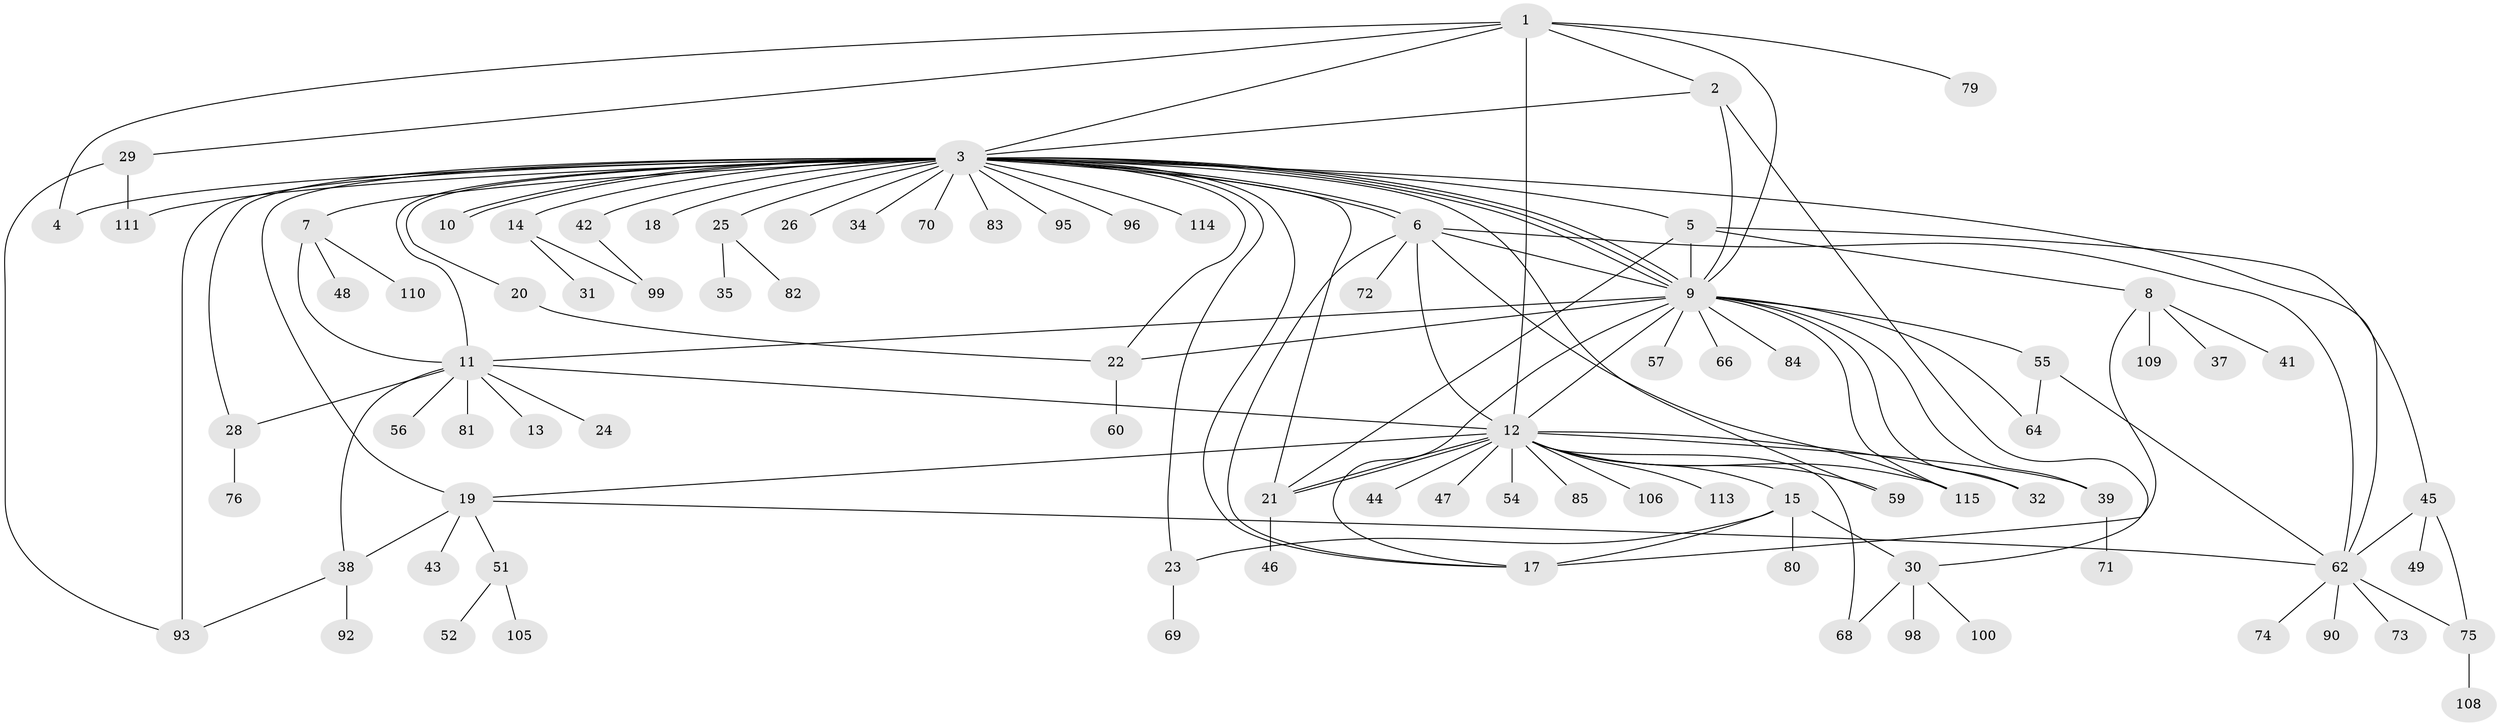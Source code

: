 // Generated by graph-tools (version 1.1) at 2025/23/03/03/25 07:23:51]
// undirected, 88 vertices, 132 edges
graph export_dot {
graph [start="1"]
  node [color=gray90,style=filled];
  1 [super="+101"];
  2 [super="+87"];
  3 [super="+33"];
  4 [super="+112"];
  5 [super="+65"];
  6 [super="+102"];
  7 [super="+27"];
  8 [super="+78"];
  9 [super="+16"];
  10;
  11 [super="+97"];
  12 [super="+58"];
  13;
  14 [super="+63"];
  15 [super="+104"];
  17 [super="+116"];
  18 [super="+36"];
  19;
  20 [super="+53"];
  21 [super="+88"];
  22;
  23 [super="+89"];
  24;
  25;
  26;
  28 [super="+40"];
  29;
  30 [super="+50"];
  31;
  32;
  34;
  35;
  37 [super="+61"];
  38 [super="+77"];
  39 [super="+107"];
  41;
  42;
  43;
  44;
  45 [super="+86"];
  46;
  47;
  48 [super="+103"];
  49;
  51 [super="+67"];
  52;
  54;
  55;
  56;
  57;
  59;
  60;
  62 [super="+91"];
  64 [super="+94"];
  66;
  68;
  69;
  70;
  71;
  72;
  73;
  74;
  75;
  76;
  79;
  80;
  81;
  82;
  83;
  84;
  85;
  90;
  92;
  93;
  95;
  96;
  98;
  99;
  100;
  105;
  106;
  108;
  109;
  110;
  111;
  113;
  114;
  115;
  1 -- 2;
  1 -- 3;
  1 -- 4;
  1 -- 9;
  1 -- 29;
  1 -- 79;
  1 -- 12;
  2 -- 3;
  2 -- 30;
  2 -- 9;
  3 -- 4;
  3 -- 5;
  3 -- 6;
  3 -- 6;
  3 -- 7;
  3 -- 9;
  3 -- 9;
  3 -- 9;
  3 -- 10;
  3 -- 10;
  3 -- 14;
  3 -- 17;
  3 -- 18;
  3 -- 19;
  3 -- 20;
  3 -- 21;
  3 -- 22;
  3 -- 25;
  3 -- 26;
  3 -- 28;
  3 -- 34;
  3 -- 42;
  3 -- 59;
  3 -- 70 [weight=2];
  3 -- 83;
  3 -- 93;
  3 -- 95;
  3 -- 96;
  3 -- 111;
  3 -- 114;
  3 -- 23;
  3 -- 11;
  3 -- 62;
  5 -- 8;
  5 -- 45;
  5 -- 21;
  5 -- 9;
  6 -- 9;
  6 -- 12;
  6 -- 17;
  6 -- 72;
  6 -- 115;
  6 -- 62;
  7 -- 48;
  7 -- 110;
  7 -- 11;
  8 -- 37;
  8 -- 41;
  8 -- 109;
  8 -- 17;
  9 -- 11;
  9 -- 12;
  9 -- 22;
  9 -- 32;
  9 -- 57;
  9 -- 64;
  9 -- 84;
  9 -- 66;
  9 -- 115;
  9 -- 55;
  9 -- 39;
  9 -- 17;
  11 -- 12;
  11 -- 13;
  11 -- 24;
  11 -- 28;
  11 -- 56;
  11 -- 81;
  11 -- 38;
  12 -- 15;
  12 -- 19;
  12 -- 21;
  12 -- 21;
  12 -- 44;
  12 -- 47;
  12 -- 54;
  12 -- 59;
  12 -- 68;
  12 -- 85;
  12 -- 106;
  12 -- 113;
  12 -- 115;
  12 -- 32;
  12 -- 39;
  14 -- 31;
  14 -- 99;
  15 -- 17 [weight=2];
  15 -- 23;
  15 -- 80;
  15 -- 30;
  19 -- 38;
  19 -- 43;
  19 -- 51;
  19 -- 62;
  20 -- 22;
  21 -- 46;
  22 -- 60;
  23 -- 69;
  25 -- 35;
  25 -- 82;
  28 -- 76;
  29 -- 93;
  29 -- 111;
  30 -- 68;
  30 -- 100;
  30 -- 98;
  38 -- 92;
  38 -- 93;
  39 -- 71;
  42 -- 99;
  45 -- 49;
  45 -- 62;
  45 -- 75;
  51 -- 52;
  51 -- 105;
  55 -- 62;
  55 -- 64;
  62 -- 73;
  62 -- 74;
  62 -- 75;
  62 -- 90;
  75 -- 108;
}
